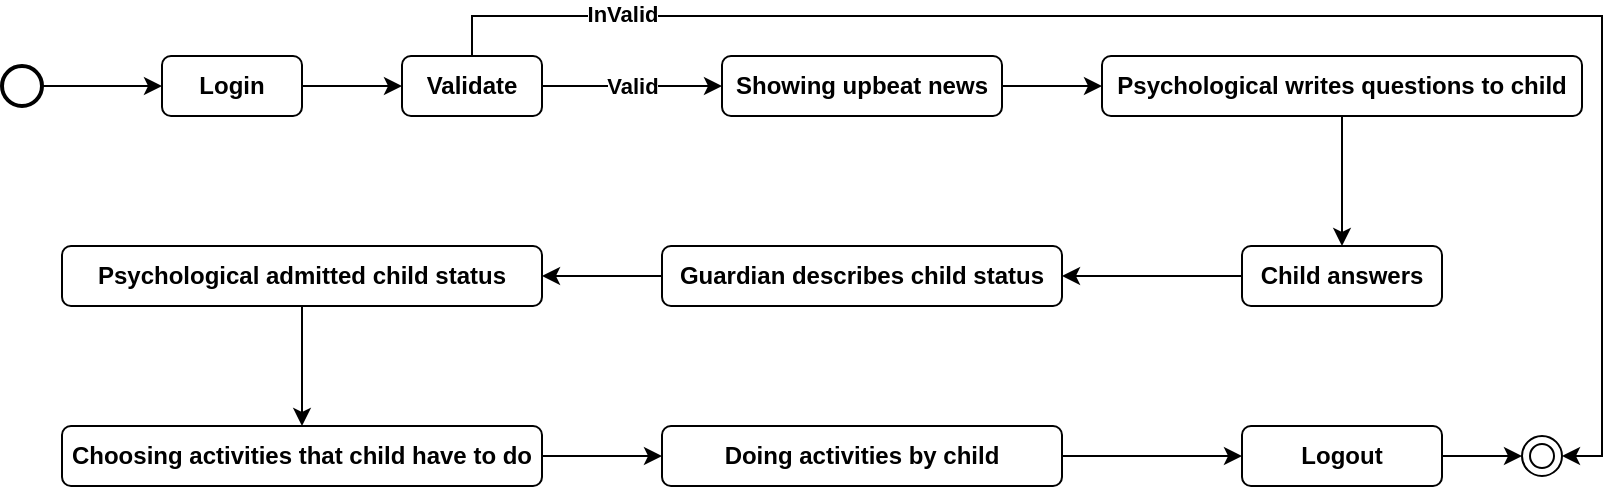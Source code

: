 <mxfile version="14.1.1" type="github">
  <diagram id="C5RBs43oDa-KdzZeNtuy" name="Page-1">
    <mxGraphModel dx="818" dy="446" grid="1" gridSize="10" guides="1" tooltips="1" connect="1" arrows="1" fold="1" page="1" pageScale="1" pageWidth="827" pageHeight="1169" math="0" shadow="0">
      <root>
        <mxCell id="WIyWlLk6GJQsqaUBKTNV-0" />
        <mxCell id="WIyWlLk6GJQsqaUBKTNV-1" parent="WIyWlLk6GJQsqaUBKTNV-0" />
        <mxCell id="1JW4jgFtaZ67SecmjsPC-2" style="edgeStyle=orthogonalEdgeStyle;rounded=0;orthogonalLoop=1;jettySize=auto;html=1;exitX=1;exitY=0.5;exitDx=0;exitDy=0;exitPerimeter=0;entryX=0;entryY=0.5;entryDx=0;entryDy=0;" edge="1" parent="WIyWlLk6GJQsqaUBKTNV-1" source="1JW4jgFtaZ67SecmjsPC-0" target="1JW4jgFtaZ67SecmjsPC-1">
          <mxGeometry relative="1" as="geometry" />
        </mxCell>
        <mxCell id="1JW4jgFtaZ67SecmjsPC-0" value="" style="strokeWidth=2;html=1;shape=mxgraph.flowchart.start_2;whiteSpace=wrap;" vertex="1" parent="WIyWlLk6GJQsqaUBKTNV-1">
          <mxGeometry x="10" y="50" width="20" height="20" as="geometry" />
        </mxCell>
        <mxCell id="1JW4jgFtaZ67SecmjsPC-4" style="edgeStyle=orthogonalEdgeStyle;rounded=0;orthogonalLoop=1;jettySize=auto;html=1;exitX=1;exitY=0.5;exitDx=0;exitDy=0;entryX=0;entryY=0.5;entryDx=0;entryDy=0;" edge="1" parent="WIyWlLk6GJQsqaUBKTNV-1" source="1JW4jgFtaZ67SecmjsPC-1" target="1JW4jgFtaZ67SecmjsPC-3">
          <mxGeometry relative="1" as="geometry" />
        </mxCell>
        <mxCell id="1JW4jgFtaZ67SecmjsPC-1" value="&lt;b&gt;Login&lt;/b&gt;" style="rounded=1;whiteSpace=wrap;html=1;" vertex="1" parent="WIyWlLk6GJQsqaUBKTNV-1">
          <mxGeometry x="90" y="45" width="70" height="30" as="geometry" />
        </mxCell>
        <mxCell id="1JW4jgFtaZ67SecmjsPC-8" value="&lt;b&gt;Valid&lt;/b&gt;" style="edgeStyle=orthogonalEdgeStyle;rounded=0;orthogonalLoop=1;jettySize=auto;html=1;exitX=1;exitY=0.5;exitDx=0;exitDy=0;" edge="1" parent="WIyWlLk6GJQsqaUBKTNV-1" source="1JW4jgFtaZ67SecmjsPC-3" target="1JW4jgFtaZ67SecmjsPC-7">
          <mxGeometry relative="1" as="geometry" />
        </mxCell>
        <mxCell id="1JW4jgFtaZ67SecmjsPC-28" style="edgeStyle=orthogonalEdgeStyle;rounded=0;orthogonalLoop=1;jettySize=auto;html=1;exitX=0.5;exitY=0;exitDx=0;exitDy=0;entryX=1;entryY=0.5;entryDx=0;entryDy=0;" edge="1" parent="WIyWlLk6GJQsqaUBKTNV-1" source="1JW4jgFtaZ67SecmjsPC-3" target="1JW4jgFtaZ67SecmjsPC-26">
          <mxGeometry relative="1" as="geometry" />
        </mxCell>
        <mxCell id="1JW4jgFtaZ67SecmjsPC-30" value="&lt;b&gt;InValid&lt;/b&gt;" style="edgeLabel;html=1;align=center;verticalAlign=middle;resizable=0;points=[];" vertex="1" connectable="0" parent="1JW4jgFtaZ67SecmjsPC-28">
          <mxGeometry x="-0.77" y="1" relative="1" as="geometry">
            <mxPoint as="offset" />
          </mxGeometry>
        </mxCell>
        <mxCell id="1JW4jgFtaZ67SecmjsPC-3" value="&lt;b&gt;Validate&lt;/b&gt;" style="rounded=1;whiteSpace=wrap;html=1;" vertex="1" parent="WIyWlLk6GJQsqaUBKTNV-1">
          <mxGeometry x="210" y="45" width="70" height="30" as="geometry" />
        </mxCell>
        <mxCell id="1JW4jgFtaZ67SecmjsPC-10" style="edgeStyle=orthogonalEdgeStyle;rounded=0;orthogonalLoop=1;jettySize=auto;html=1;exitX=1;exitY=0.5;exitDx=0;exitDy=0;entryX=0;entryY=0.5;entryDx=0;entryDy=0;" edge="1" parent="WIyWlLk6GJQsqaUBKTNV-1" source="1JW4jgFtaZ67SecmjsPC-7" target="1JW4jgFtaZ67SecmjsPC-11">
          <mxGeometry relative="1" as="geometry">
            <mxPoint x="660" y="60.0" as="targetPoint" />
          </mxGeometry>
        </mxCell>
        <mxCell id="1JW4jgFtaZ67SecmjsPC-7" value="&lt;div style=&quot;box-sizing: border-box&quot;&gt;&lt;font style=&quot;font-size: 12px&quot;&gt;&lt;b&gt;Showing upbeat news&lt;/b&gt;&lt;/font&gt;&lt;/div&gt;" style="rounded=1;whiteSpace=wrap;html=1;" vertex="1" parent="WIyWlLk6GJQsqaUBKTNV-1">
          <mxGeometry x="370" y="45" width="140" height="30" as="geometry" />
        </mxCell>
        <mxCell id="1JW4jgFtaZ67SecmjsPC-14" style="edgeStyle=orthogonalEdgeStyle;rounded=0;orthogonalLoop=1;jettySize=auto;html=1;exitX=0.5;exitY=1;exitDx=0;exitDy=0;" edge="1" parent="WIyWlLk6GJQsqaUBKTNV-1" source="1JW4jgFtaZ67SecmjsPC-11" target="1JW4jgFtaZ67SecmjsPC-13">
          <mxGeometry relative="1" as="geometry" />
        </mxCell>
        <mxCell id="1JW4jgFtaZ67SecmjsPC-11" value="&lt;div style=&quot;box-sizing: border-box&quot;&gt;&lt;div style=&quot;box-sizing: border-box&quot;&gt;&lt;font style=&quot;font-size: 12px&quot;&gt;&lt;b&gt;Psychological writes questions to child&lt;/b&gt;&lt;/font&gt;&lt;/div&gt;&lt;/div&gt;" style="rounded=1;whiteSpace=wrap;html=1;" vertex="1" parent="WIyWlLk6GJQsqaUBKTNV-1">
          <mxGeometry x="560" y="45" width="240" height="30" as="geometry" />
        </mxCell>
        <mxCell id="1JW4jgFtaZ67SecmjsPC-16" style="edgeStyle=orthogonalEdgeStyle;rounded=0;orthogonalLoop=1;jettySize=auto;html=1;exitX=0;exitY=0.5;exitDx=0;exitDy=0;entryX=1;entryY=0.5;entryDx=0;entryDy=0;" edge="1" parent="WIyWlLk6GJQsqaUBKTNV-1" source="1JW4jgFtaZ67SecmjsPC-13" target="1JW4jgFtaZ67SecmjsPC-15">
          <mxGeometry relative="1" as="geometry" />
        </mxCell>
        <mxCell id="1JW4jgFtaZ67SecmjsPC-13" value="&lt;div style=&quot;box-sizing: border-box&quot;&gt;&lt;b&gt;Child answers&lt;/b&gt;&lt;br&gt;&lt;/div&gt;" style="rounded=1;whiteSpace=wrap;html=1;" vertex="1" parent="WIyWlLk6GJQsqaUBKTNV-1">
          <mxGeometry x="630" y="140" width="100" height="30" as="geometry" />
        </mxCell>
        <mxCell id="1JW4jgFtaZ67SecmjsPC-18" style="edgeStyle=orthogonalEdgeStyle;rounded=0;orthogonalLoop=1;jettySize=auto;html=1;exitX=0;exitY=0.5;exitDx=0;exitDy=0;entryX=1;entryY=0.5;entryDx=0;entryDy=0;" edge="1" parent="WIyWlLk6GJQsqaUBKTNV-1" source="1JW4jgFtaZ67SecmjsPC-15" target="1JW4jgFtaZ67SecmjsPC-17">
          <mxGeometry relative="1" as="geometry" />
        </mxCell>
        <mxCell id="1JW4jgFtaZ67SecmjsPC-15" value="&lt;div style=&quot;box-sizing: border-box&quot;&gt;&lt;b&gt;Guardian describes child status&lt;/b&gt;&lt;br&gt;&lt;/div&gt;" style="rounded=1;whiteSpace=wrap;html=1;" vertex="1" parent="WIyWlLk6GJQsqaUBKTNV-1">
          <mxGeometry x="340" y="140" width="200" height="30" as="geometry" />
        </mxCell>
        <mxCell id="1JW4jgFtaZ67SecmjsPC-20" style="edgeStyle=orthogonalEdgeStyle;rounded=0;orthogonalLoop=1;jettySize=auto;html=1;exitX=0.5;exitY=1;exitDx=0;exitDy=0;" edge="1" parent="WIyWlLk6GJQsqaUBKTNV-1" source="1JW4jgFtaZ67SecmjsPC-17" target="1JW4jgFtaZ67SecmjsPC-19">
          <mxGeometry relative="1" as="geometry" />
        </mxCell>
        <mxCell id="1JW4jgFtaZ67SecmjsPC-17" value="&lt;div style=&quot;box-sizing: border-box&quot;&gt;&lt;b&gt;Psychological admitted child status&lt;/b&gt;&lt;br&gt;&lt;/div&gt;" style="rounded=1;whiteSpace=wrap;html=1;" vertex="1" parent="WIyWlLk6GJQsqaUBKTNV-1">
          <mxGeometry x="40" y="140" width="240" height="30" as="geometry" />
        </mxCell>
        <mxCell id="1JW4jgFtaZ67SecmjsPC-22" style="edgeStyle=orthogonalEdgeStyle;rounded=0;orthogonalLoop=1;jettySize=auto;html=1;exitX=1;exitY=0.5;exitDx=0;exitDy=0;" edge="1" parent="WIyWlLk6GJQsqaUBKTNV-1" source="1JW4jgFtaZ67SecmjsPC-19" target="1JW4jgFtaZ67SecmjsPC-21">
          <mxGeometry relative="1" as="geometry" />
        </mxCell>
        <mxCell id="1JW4jgFtaZ67SecmjsPC-19" value="&lt;div style=&quot;box-sizing: border-box&quot;&gt;&lt;div style=&quot;box-sizing: border-box&quot;&gt;&lt;font style=&quot;font-size: 12px&quot;&gt;&lt;b&gt;Choosing activities that child have to do&lt;/b&gt;&lt;/font&gt;&lt;/div&gt;&lt;/div&gt;" style="rounded=1;whiteSpace=wrap;html=1;" vertex="1" parent="WIyWlLk6GJQsqaUBKTNV-1">
          <mxGeometry x="40" y="230" width="240" height="30" as="geometry" />
        </mxCell>
        <mxCell id="1JW4jgFtaZ67SecmjsPC-24" style="edgeStyle=orthogonalEdgeStyle;rounded=0;orthogonalLoop=1;jettySize=auto;html=1;exitX=1;exitY=0.5;exitDx=0;exitDy=0;entryX=0;entryY=0.5;entryDx=0;entryDy=0;" edge="1" parent="WIyWlLk6GJQsqaUBKTNV-1" source="1JW4jgFtaZ67SecmjsPC-21" target="1JW4jgFtaZ67SecmjsPC-23">
          <mxGeometry relative="1" as="geometry" />
        </mxCell>
        <mxCell id="1JW4jgFtaZ67SecmjsPC-21" value="&lt;div style=&quot;box-sizing: border-box&quot;&gt;&lt;b&gt;Doing activities by child&lt;/b&gt;&lt;br&gt;&lt;/div&gt;" style="rounded=1;whiteSpace=wrap;html=1;" vertex="1" parent="WIyWlLk6GJQsqaUBKTNV-1">
          <mxGeometry x="340" y="230" width="200" height="30" as="geometry" />
        </mxCell>
        <mxCell id="1JW4jgFtaZ67SecmjsPC-27" style="edgeStyle=orthogonalEdgeStyle;rounded=0;orthogonalLoop=1;jettySize=auto;html=1;exitX=1;exitY=0.5;exitDx=0;exitDy=0;entryX=0;entryY=0.5;entryDx=0;entryDy=0;" edge="1" parent="WIyWlLk6GJQsqaUBKTNV-1" source="1JW4jgFtaZ67SecmjsPC-23" target="1JW4jgFtaZ67SecmjsPC-26">
          <mxGeometry relative="1" as="geometry" />
        </mxCell>
        <mxCell id="1JW4jgFtaZ67SecmjsPC-23" value="&lt;div style=&quot;box-sizing: border-box&quot;&gt;&lt;div style=&quot;box-sizing: border-box ; font-family: &amp;#34;segoe ui&amp;#34; , , &amp;#34;apple color emoji&amp;#34; , &amp;#34;segoe ui emoji&amp;#34; , sans-serif&quot;&gt;&lt;font style=&quot;font-size: 12px&quot;&gt;&lt;b&gt;Logout&lt;/b&gt;&lt;/font&gt;&lt;/div&gt;&lt;/div&gt;" style="rounded=1;whiteSpace=wrap;html=1;" vertex="1" parent="WIyWlLk6GJQsqaUBKTNV-1">
          <mxGeometry x="630" y="230" width="100" height="30" as="geometry" />
        </mxCell>
        <mxCell id="1JW4jgFtaZ67SecmjsPC-26" value="" style="ellipse;shape=doubleEllipse;html=1;dashed=0;whitespace=wrap;aspect=fixed;" vertex="1" parent="WIyWlLk6GJQsqaUBKTNV-1">
          <mxGeometry x="770" y="235" width="20" height="20" as="geometry" />
        </mxCell>
      </root>
    </mxGraphModel>
  </diagram>
</mxfile>
